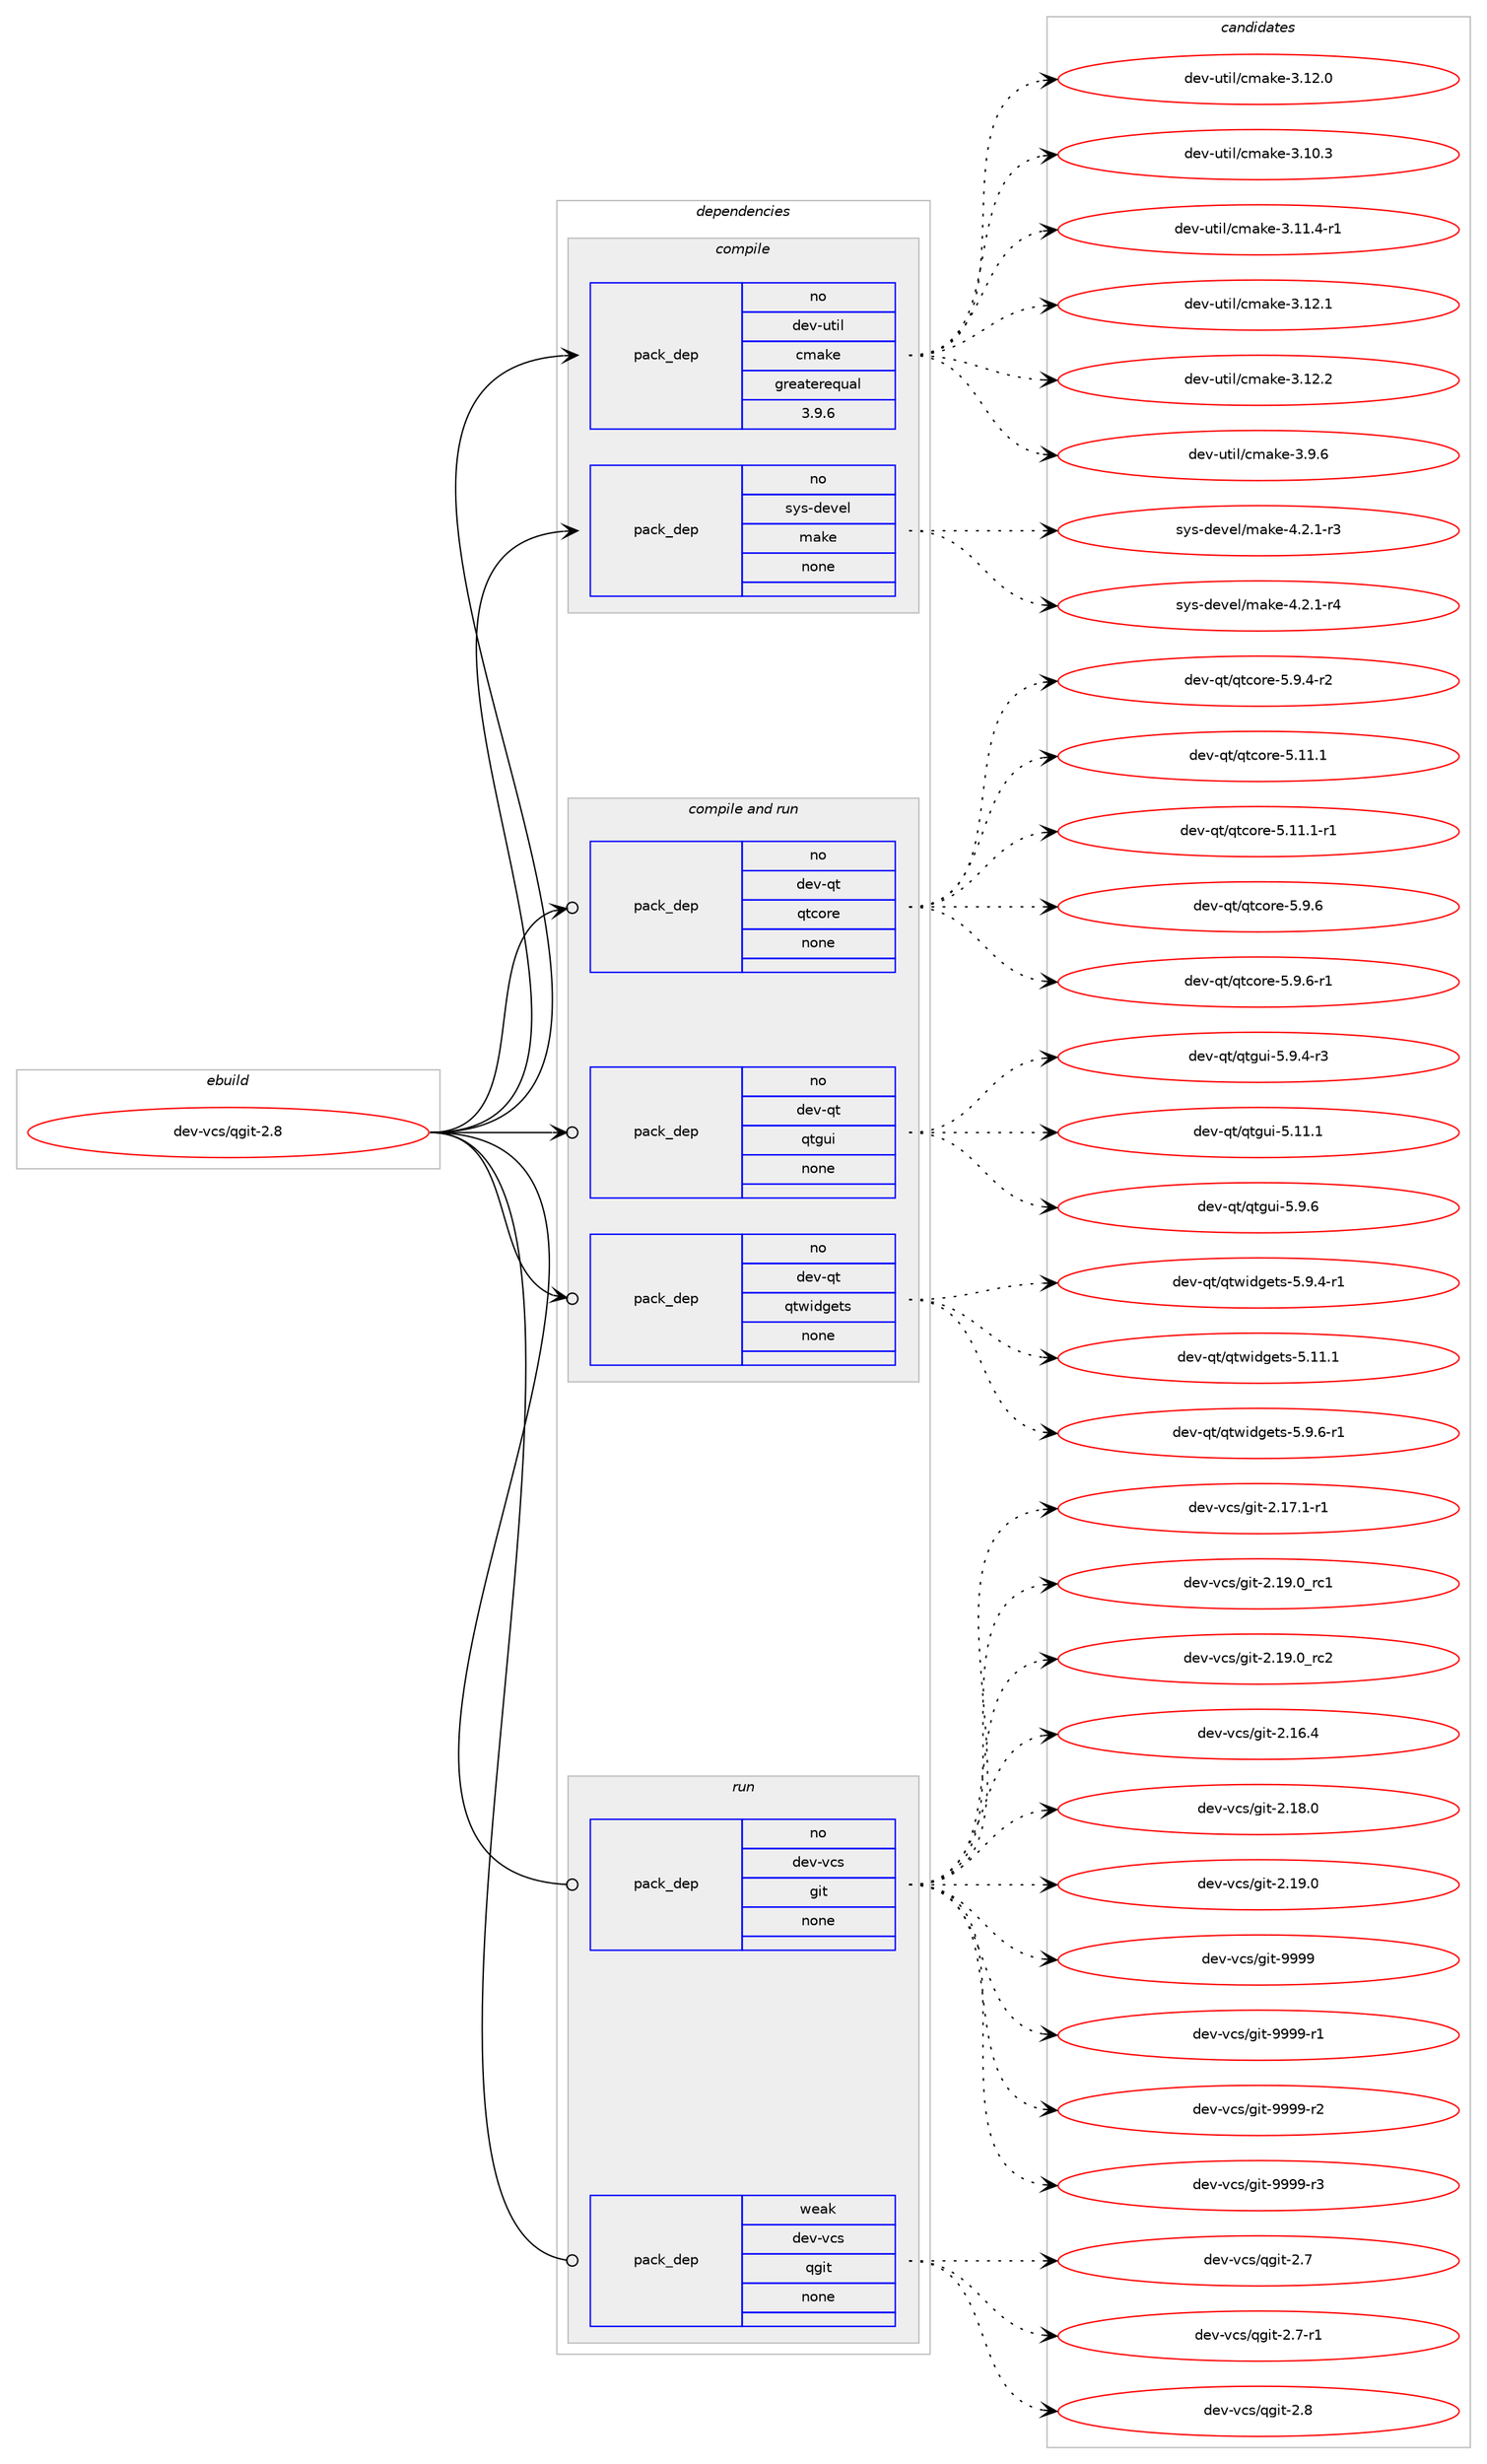 digraph prolog {

# *************
# Graph options
# *************

newrank=true;
concentrate=true;
compound=true;
graph [rankdir=LR,fontname=Helvetica,fontsize=10,ranksep=1.5];#, ranksep=2.5, nodesep=0.2];
edge  [arrowhead=vee];
node  [fontname=Helvetica,fontsize=10];

# **********
# The ebuild
# **********

subgraph cluster_leftcol {
color=gray;
rank=same;
label=<<i>ebuild</i>>;
id [label="dev-vcs/qgit-2.8", color=red, width=4, href="../dev-vcs/qgit-2.8.svg"];
}

# ****************
# The dependencies
# ****************

subgraph cluster_midcol {
color=gray;
label=<<i>dependencies</i>>;
subgraph cluster_compile {
fillcolor="#eeeeee";
style=filled;
label=<<i>compile</i>>;
subgraph pack3999 {
dependency6263 [label=<<TABLE BORDER="0" CELLBORDER="1" CELLSPACING="0" CELLPADDING="4" WIDTH="220"><TR><TD ROWSPAN="6" CELLPADDING="30">pack_dep</TD></TR><TR><TD WIDTH="110">no</TD></TR><TR><TD>dev-util</TD></TR><TR><TD>cmake</TD></TR><TR><TD>greaterequal</TD></TR><TR><TD>3.9.6</TD></TR></TABLE>>, shape=none, color=blue];
}
id:e -> dependency6263:w [weight=20,style="solid",arrowhead="vee"];
subgraph pack4000 {
dependency6264 [label=<<TABLE BORDER="0" CELLBORDER="1" CELLSPACING="0" CELLPADDING="4" WIDTH="220"><TR><TD ROWSPAN="6" CELLPADDING="30">pack_dep</TD></TR><TR><TD WIDTH="110">no</TD></TR><TR><TD>sys-devel</TD></TR><TR><TD>make</TD></TR><TR><TD>none</TD></TR><TR><TD></TD></TR></TABLE>>, shape=none, color=blue];
}
id:e -> dependency6264:w [weight=20,style="solid",arrowhead="vee"];
}
subgraph cluster_compileandrun {
fillcolor="#eeeeee";
style=filled;
label=<<i>compile and run</i>>;
subgraph pack4001 {
dependency6265 [label=<<TABLE BORDER="0" CELLBORDER="1" CELLSPACING="0" CELLPADDING="4" WIDTH="220"><TR><TD ROWSPAN="6" CELLPADDING="30">pack_dep</TD></TR><TR><TD WIDTH="110">no</TD></TR><TR><TD>dev-qt</TD></TR><TR><TD>qtcore</TD></TR><TR><TD>none</TD></TR><TR><TD></TD></TR></TABLE>>, shape=none, color=blue];
}
id:e -> dependency6265:w [weight=20,style="solid",arrowhead="odotvee"];
subgraph pack4002 {
dependency6266 [label=<<TABLE BORDER="0" CELLBORDER="1" CELLSPACING="0" CELLPADDING="4" WIDTH="220"><TR><TD ROWSPAN="6" CELLPADDING="30">pack_dep</TD></TR><TR><TD WIDTH="110">no</TD></TR><TR><TD>dev-qt</TD></TR><TR><TD>qtgui</TD></TR><TR><TD>none</TD></TR><TR><TD></TD></TR></TABLE>>, shape=none, color=blue];
}
id:e -> dependency6266:w [weight=20,style="solid",arrowhead="odotvee"];
subgraph pack4003 {
dependency6267 [label=<<TABLE BORDER="0" CELLBORDER="1" CELLSPACING="0" CELLPADDING="4" WIDTH="220"><TR><TD ROWSPAN="6" CELLPADDING="30">pack_dep</TD></TR><TR><TD WIDTH="110">no</TD></TR><TR><TD>dev-qt</TD></TR><TR><TD>qtwidgets</TD></TR><TR><TD>none</TD></TR><TR><TD></TD></TR></TABLE>>, shape=none, color=blue];
}
id:e -> dependency6267:w [weight=20,style="solid",arrowhead="odotvee"];
}
subgraph cluster_run {
fillcolor="#eeeeee";
style=filled;
label=<<i>run</i>>;
subgraph pack4004 {
dependency6268 [label=<<TABLE BORDER="0" CELLBORDER="1" CELLSPACING="0" CELLPADDING="4" WIDTH="220"><TR><TD ROWSPAN="6" CELLPADDING="30">pack_dep</TD></TR><TR><TD WIDTH="110">no</TD></TR><TR><TD>dev-vcs</TD></TR><TR><TD>git</TD></TR><TR><TD>none</TD></TR><TR><TD></TD></TR></TABLE>>, shape=none, color=blue];
}
id:e -> dependency6268:w [weight=20,style="solid",arrowhead="odot"];
subgraph pack4005 {
dependency6269 [label=<<TABLE BORDER="0" CELLBORDER="1" CELLSPACING="0" CELLPADDING="4" WIDTH="220"><TR><TD ROWSPAN="6" CELLPADDING="30">pack_dep</TD></TR><TR><TD WIDTH="110">weak</TD></TR><TR><TD>dev-vcs</TD></TR><TR><TD>qgit</TD></TR><TR><TD>none</TD></TR><TR><TD></TD></TR></TABLE>>, shape=none, color=blue];
}
id:e -> dependency6269:w [weight=20,style="solid",arrowhead="odot"];
}
}

# **************
# The candidates
# **************

subgraph cluster_choices {
rank=same;
color=gray;
label=<<i>candidates</i>>;

subgraph choice3999 {
color=black;
nodesep=1;
choice1001011184511711610510847991099710710145514649504648 [label="dev-util/cmake-3.12.0", color=red, width=4,href="../dev-util/cmake-3.12.0.svg"];
choice1001011184511711610510847991099710710145514649484651 [label="dev-util/cmake-3.10.3", color=red, width=4,href="../dev-util/cmake-3.10.3.svg"];
choice10010111845117116105108479910997107101455146494946524511449 [label="dev-util/cmake-3.11.4-r1", color=red, width=4,href="../dev-util/cmake-3.11.4-r1.svg"];
choice1001011184511711610510847991099710710145514649504649 [label="dev-util/cmake-3.12.1", color=red, width=4,href="../dev-util/cmake-3.12.1.svg"];
choice1001011184511711610510847991099710710145514649504650 [label="dev-util/cmake-3.12.2", color=red, width=4,href="../dev-util/cmake-3.12.2.svg"];
choice10010111845117116105108479910997107101455146574654 [label="dev-util/cmake-3.9.6", color=red, width=4,href="../dev-util/cmake-3.9.6.svg"];
dependency6263:e -> choice1001011184511711610510847991099710710145514649504648:w [style=dotted,weight="100"];
dependency6263:e -> choice1001011184511711610510847991099710710145514649484651:w [style=dotted,weight="100"];
dependency6263:e -> choice10010111845117116105108479910997107101455146494946524511449:w [style=dotted,weight="100"];
dependency6263:e -> choice1001011184511711610510847991099710710145514649504649:w [style=dotted,weight="100"];
dependency6263:e -> choice1001011184511711610510847991099710710145514649504650:w [style=dotted,weight="100"];
dependency6263:e -> choice10010111845117116105108479910997107101455146574654:w [style=dotted,weight="100"];
}
subgraph choice4000 {
color=black;
nodesep=1;
choice1151211154510010111810110847109971071014552465046494511451 [label="sys-devel/make-4.2.1-r3", color=red, width=4,href="../sys-devel/make-4.2.1-r3.svg"];
choice1151211154510010111810110847109971071014552465046494511452 [label="sys-devel/make-4.2.1-r4", color=red, width=4,href="../sys-devel/make-4.2.1-r4.svg"];
dependency6264:e -> choice1151211154510010111810110847109971071014552465046494511451:w [style=dotted,weight="100"];
dependency6264:e -> choice1151211154510010111810110847109971071014552465046494511452:w [style=dotted,weight="100"];
}
subgraph choice4001 {
color=black;
nodesep=1;
choice1001011184511311647113116991111141014553465746524511450 [label="dev-qt/qtcore-5.9.4-r2", color=red, width=4,href="../dev-qt/qtcore-5.9.4-r2.svg"];
choice10010111845113116471131169911111410145534649494649 [label="dev-qt/qtcore-5.11.1", color=red, width=4,href="../dev-qt/qtcore-5.11.1.svg"];
choice100101118451131164711311699111114101455346494946494511449 [label="dev-qt/qtcore-5.11.1-r1", color=red, width=4,href="../dev-qt/qtcore-5.11.1-r1.svg"];
choice100101118451131164711311699111114101455346574654 [label="dev-qt/qtcore-5.9.6", color=red, width=4,href="../dev-qt/qtcore-5.9.6.svg"];
choice1001011184511311647113116991111141014553465746544511449 [label="dev-qt/qtcore-5.9.6-r1", color=red, width=4,href="../dev-qt/qtcore-5.9.6-r1.svg"];
dependency6265:e -> choice1001011184511311647113116991111141014553465746524511450:w [style=dotted,weight="100"];
dependency6265:e -> choice10010111845113116471131169911111410145534649494649:w [style=dotted,weight="100"];
dependency6265:e -> choice100101118451131164711311699111114101455346494946494511449:w [style=dotted,weight="100"];
dependency6265:e -> choice100101118451131164711311699111114101455346574654:w [style=dotted,weight="100"];
dependency6265:e -> choice1001011184511311647113116991111141014553465746544511449:w [style=dotted,weight="100"];
}
subgraph choice4002 {
color=black;
nodesep=1;
choice10010111845113116471131161031171054553465746524511451 [label="dev-qt/qtgui-5.9.4-r3", color=red, width=4,href="../dev-qt/qtgui-5.9.4-r3.svg"];
choice100101118451131164711311610311710545534649494649 [label="dev-qt/qtgui-5.11.1", color=red, width=4,href="../dev-qt/qtgui-5.11.1.svg"];
choice1001011184511311647113116103117105455346574654 [label="dev-qt/qtgui-5.9.6", color=red, width=4,href="../dev-qt/qtgui-5.9.6.svg"];
dependency6266:e -> choice10010111845113116471131161031171054553465746524511451:w [style=dotted,weight="100"];
dependency6266:e -> choice100101118451131164711311610311710545534649494649:w [style=dotted,weight="100"];
dependency6266:e -> choice1001011184511311647113116103117105455346574654:w [style=dotted,weight="100"];
}
subgraph choice4003 {
color=black;
nodesep=1;
choice10010111845113116471131161191051001031011161154553465746524511449 [label="dev-qt/qtwidgets-5.9.4-r1", color=red, width=4,href="../dev-qt/qtwidgets-5.9.4-r1.svg"];
choice100101118451131164711311611910510010310111611545534649494649 [label="dev-qt/qtwidgets-5.11.1", color=red, width=4,href="../dev-qt/qtwidgets-5.11.1.svg"];
choice10010111845113116471131161191051001031011161154553465746544511449 [label="dev-qt/qtwidgets-5.9.6-r1", color=red, width=4,href="../dev-qt/qtwidgets-5.9.6-r1.svg"];
dependency6267:e -> choice10010111845113116471131161191051001031011161154553465746524511449:w [style=dotted,weight="100"];
dependency6267:e -> choice100101118451131164711311611910510010310111611545534649494649:w [style=dotted,weight="100"];
dependency6267:e -> choice10010111845113116471131161191051001031011161154553465746544511449:w [style=dotted,weight="100"];
}
subgraph choice4004 {
color=black;
nodesep=1;
choice100101118451189911547103105116455046495546494511449 [label="dev-vcs/git-2.17.1-r1", color=red, width=4,href="../dev-vcs/git-2.17.1-r1.svg"];
choice10010111845118991154710310511645504649574648951149949 [label="dev-vcs/git-2.19.0_rc1", color=red, width=4,href="../dev-vcs/git-2.19.0_rc1.svg"];
choice10010111845118991154710310511645504649574648951149950 [label="dev-vcs/git-2.19.0_rc2", color=red, width=4,href="../dev-vcs/git-2.19.0_rc2.svg"];
choice10010111845118991154710310511645504649544652 [label="dev-vcs/git-2.16.4", color=red, width=4,href="../dev-vcs/git-2.16.4.svg"];
choice10010111845118991154710310511645504649564648 [label="dev-vcs/git-2.18.0", color=red, width=4,href="../dev-vcs/git-2.18.0.svg"];
choice10010111845118991154710310511645504649574648 [label="dev-vcs/git-2.19.0", color=red, width=4,href="../dev-vcs/git-2.19.0.svg"];
choice1001011184511899115471031051164557575757 [label="dev-vcs/git-9999", color=red, width=4,href="../dev-vcs/git-9999.svg"];
choice10010111845118991154710310511645575757574511449 [label="dev-vcs/git-9999-r1", color=red, width=4,href="../dev-vcs/git-9999-r1.svg"];
choice10010111845118991154710310511645575757574511450 [label="dev-vcs/git-9999-r2", color=red, width=4,href="../dev-vcs/git-9999-r2.svg"];
choice10010111845118991154710310511645575757574511451 [label="dev-vcs/git-9999-r3", color=red, width=4,href="../dev-vcs/git-9999-r3.svg"];
dependency6268:e -> choice100101118451189911547103105116455046495546494511449:w [style=dotted,weight="100"];
dependency6268:e -> choice10010111845118991154710310511645504649574648951149949:w [style=dotted,weight="100"];
dependency6268:e -> choice10010111845118991154710310511645504649574648951149950:w [style=dotted,weight="100"];
dependency6268:e -> choice10010111845118991154710310511645504649544652:w [style=dotted,weight="100"];
dependency6268:e -> choice10010111845118991154710310511645504649564648:w [style=dotted,weight="100"];
dependency6268:e -> choice10010111845118991154710310511645504649574648:w [style=dotted,weight="100"];
dependency6268:e -> choice1001011184511899115471031051164557575757:w [style=dotted,weight="100"];
dependency6268:e -> choice10010111845118991154710310511645575757574511449:w [style=dotted,weight="100"];
dependency6268:e -> choice10010111845118991154710310511645575757574511450:w [style=dotted,weight="100"];
dependency6268:e -> choice10010111845118991154710310511645575757574511451:w [style=dotted,weight="100"];
}
subgraph choice4005 {
color=black;
nodesep=1;
choice10010111845118991154711310310511645504655 [label="dev-vcs/qgit-2.7", color=red, width=4,href="../dev-vcs/qgit-2.7.svg"];
choice100101118451189911547113103105116455046554511449 [label="dev-vcs/qgit-2.7-r1", color=red, width=4,href="../dev-vcs/qgit-2.7-r1.svg"];
choice10010111845118991154711310310511645504656 [label="dev-vcs/qgit-2.8", color=red, width=4,href="../dev-vcs/qgit-2.8.svg"];
dependency6269:e -> choice10010111845118991154711310310511645504655:w [style=dotted,weight="100"];
dependency6269:e -> choice100101118451189911547113103105116455046554511449:w [style=dotted,weight="100"];
dependency6269:e -> choice10010111845118991154711310310511645504656:w [style=dotted,weight="100"];
}
}

}
